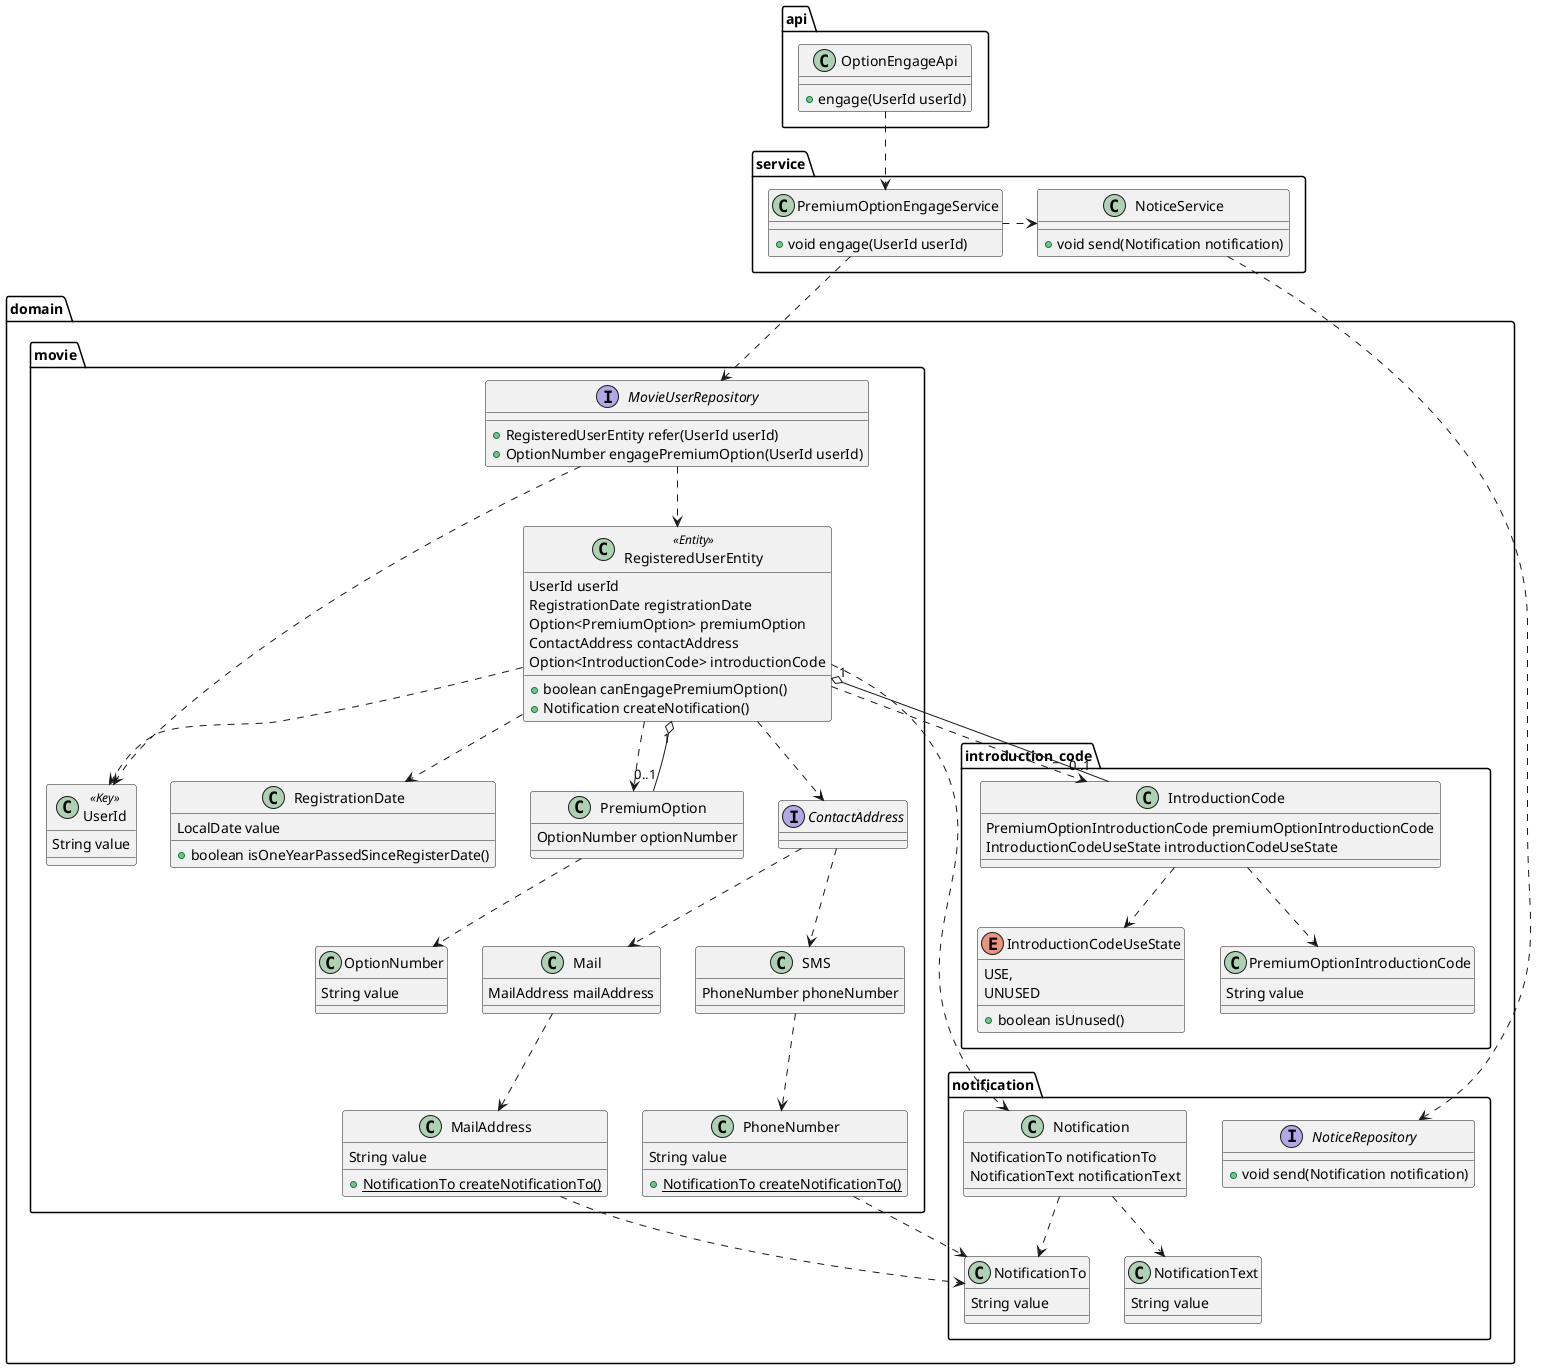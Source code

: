 @startuml
package api{
    class OptionEngageApi{
        + engage(UserId userId)
    }
}
package service{

    class PremiumOptionEngageService{
    + void engage(UserId userId)
    }
    class NoticeService{
    + void send(Notification notification)
    }
}
OptionEngageApi .down.> PremiumOptionEngageService
PremiumOptionEngageService .right.> NoticeService
package domain{
package movie{

        class RegisteredUserEntity <<Entity>> {
            UserId userId
            RegistrationDate registrationDate
            Option<PremiumOption> premiumOption
            ContactAddress contactAddress
            Option<IntroductionCode> introductionCode

            + boolean canEngagePremiumOption()
            + Notification createNotification()
        }
        class UserId <<Key>>{
            String value
        }
        class RegistrationDate{
            LocalDate value
            + boolean isOneYearPassedSinceRegisterDate()
        }
        class PremiumOption{
            OptionNumber optionNumber
        }
        class OptionNumber{
            String value
        }
        interface ContactAddress{

        }
        class SMS {
            PhoneNumber phoneNumber
        }
        class PhoneNumber{
            String value
            + {static} NotificationTo createNotificationTo()
        }
        class Mail {
            MailAddress mailAddress
        }
        class MailAddress{
            String value
            + {static} NotificationTo createNotificationTo()
        }
        interface MovieUserRepository{
        + RegisteredUserEntity refer(UserId userId)
        + OptionNumber engagePremiumOption(UserId userId)
        }
        RegisteredUserEntity .down.> UserId
        RegisteredUserEntity .down.> RegistrationDate
        RegisteredUserEntity .down.> PremiumOption
        RegisteredUserEntity "1" o-- "0..1" PremiumOption
        RegisteredUserEntity .down.> ContactAddress
        ContactAddress .down.> SMS
        ContactAddress .down.> Mail
        SMS .down.> PhoneNumber
        Mail .down.> MailAddress
        PremiumOption .down.> OptionNumber
        }

    package notification{
            class Notification{
                NotificationTo notificationTo
                NotificationText notificationText
            }
            class NotificationTo {
                String value
            }

            class NotificationText {
                String value
            }

            interface NoticeRepository {
                + void send(Notification notification)
            }

            MailAddress .down.> NotificationTo
            PhoneNumber .down.> NotificationTo
            Notification .down.> NotificationTo
            Notification .down.> NotificationText
            RegisteredUserEntity .down.> Notification
        }

    package introduction_code{
        class IntroductionCode{
            PremiumOptionIntroductionCode premiumOptionIntroductionCode
            IntroductionCodeUseState introductionCodeUseState
        }
        class PremiumOptionIntroductionCode {
            String value
        }
        enum IntroductionCodeUseState{
            USE,
            UNUSED
            + boolean isUnused()
        }
    }


    MovieUserRepository .down.> UserId
    MovieUserRepository .down.> RegisteredUserEntity
    RegisteredUserEntity .down.> IntroductionCode
    RegisteredUserEntity "1" o-- "0..1" IntroductionCode
    IntroductionCode .down.> PremiumOptionIntroductionCode
    IntroductionCode .down.> IntroductionCodeUseState
}
PremiumOptionEngageService .down.> MovieUserRepository
NoticeService .down.> NoticeRepository

@enduml

